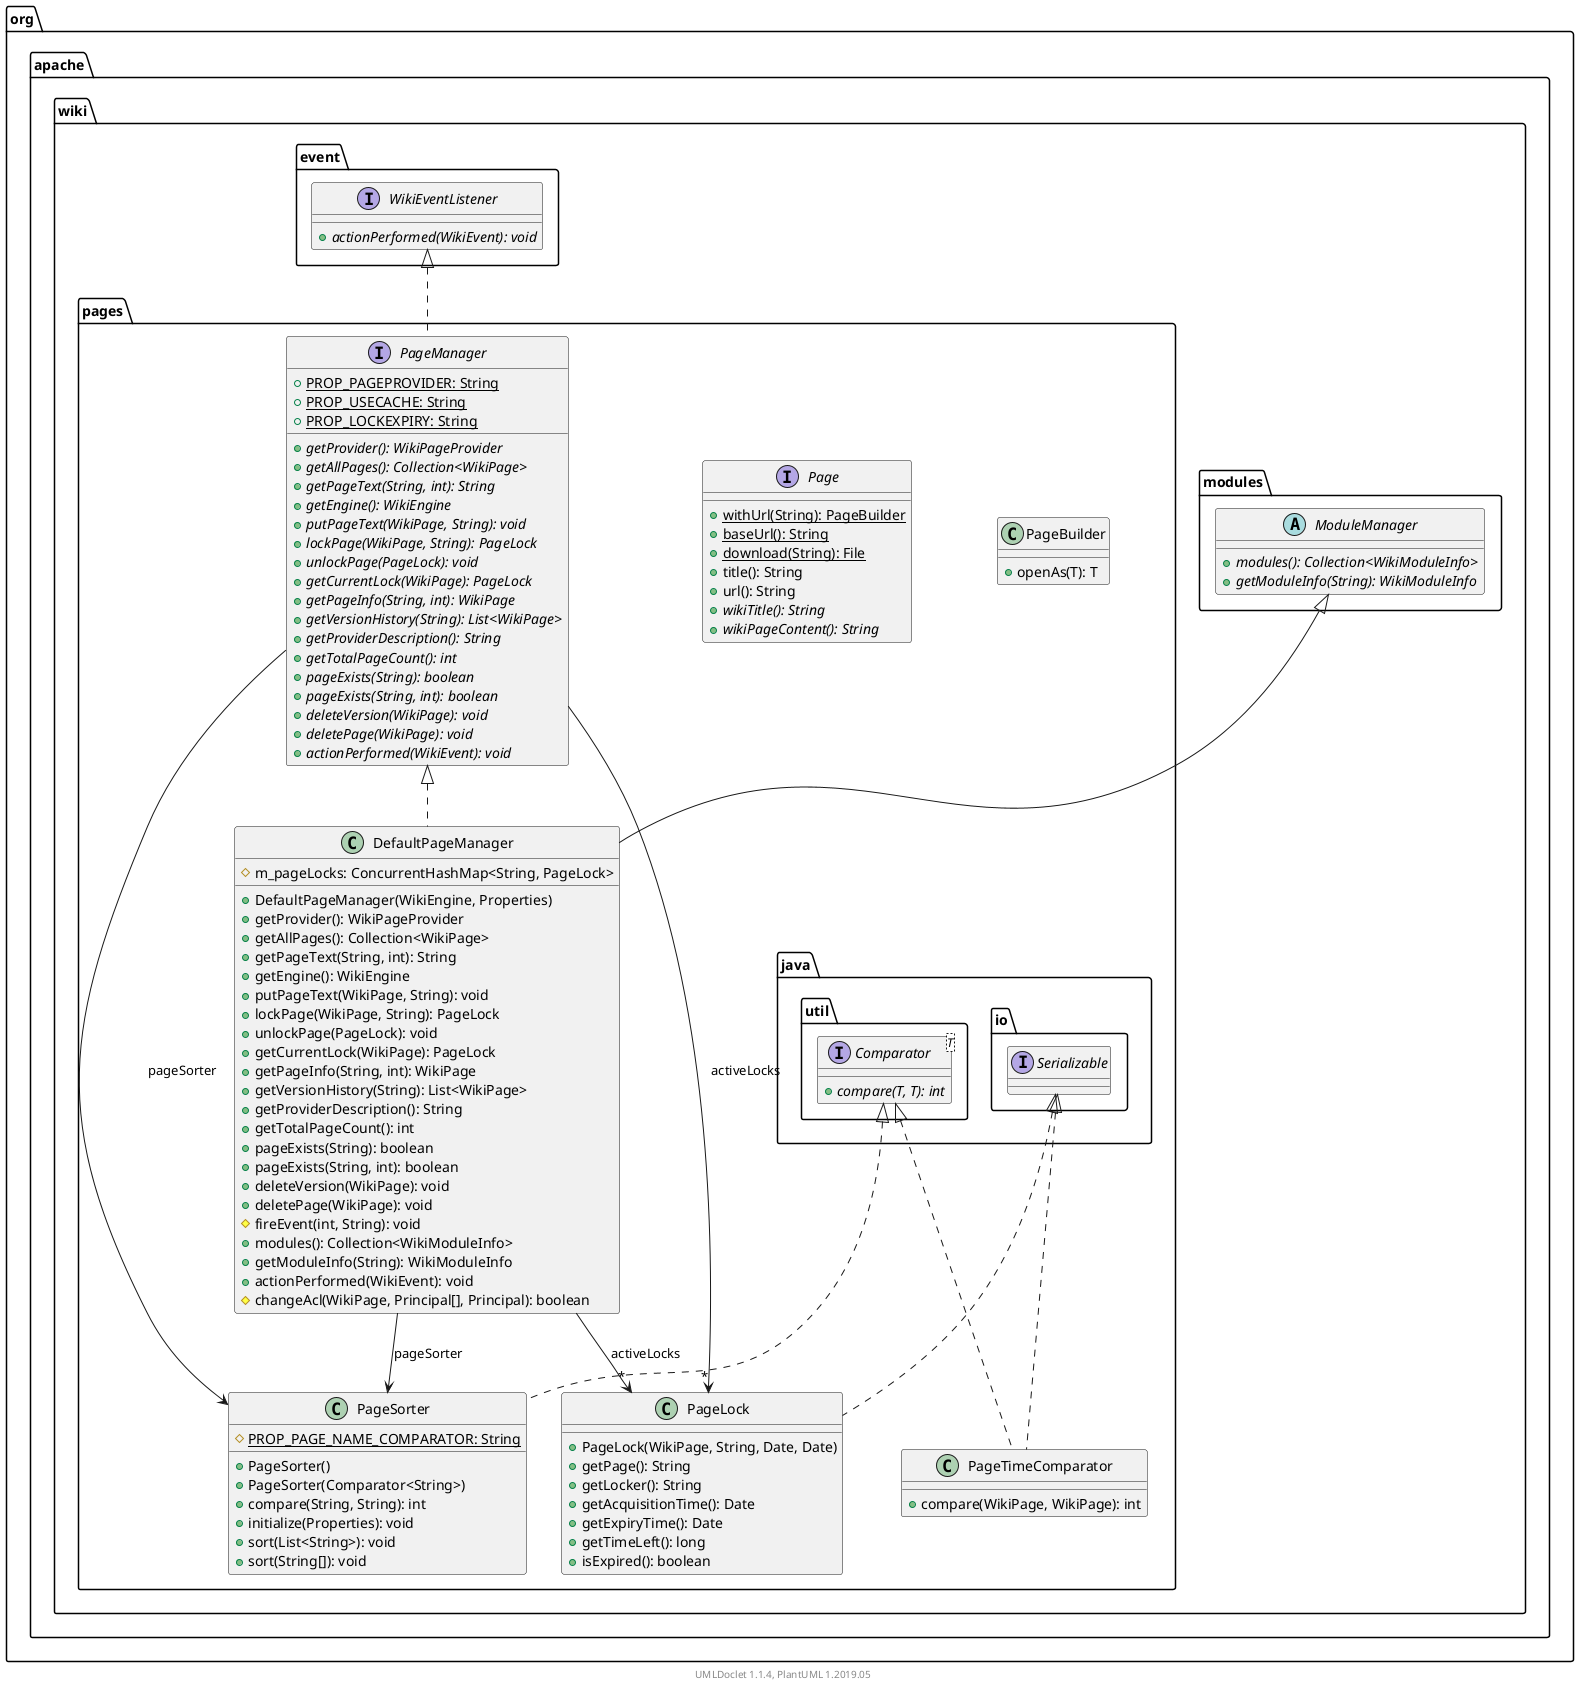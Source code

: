 @startuml

    namespace org.apache.wiki.pages {

        class PageBuilder [[PageBuilder.html]] {
            +openAs(T): T
        }

        interface Page [[Page.html]] {
            {static} +withUrl(String): PageBuilder
            {static} +baseUrl(): String
            {static} +download(String): File
            +title(): String
            +url(): String
            {abstract} +wikiTitle(): String
            {abstract} +wikiPageContent(): String
        }

        class PageSorter [[PageSorter.html]] {
            {static} #PROP_PAGE_NAME_COMPARATOR: String
            +PageSorter()
            +PageSorter(Comparator<String>)
            +compare(String, String): int
            +initialize(Properties): void
            +sort(List<String>): void
            +sort(String[]): void
        }

        class PageLock [[PageLock.html]] {
            +PageLock(WikiPage, String, Date, Date)
            +getPage(): String
            +getLocker(): String
            +getAcquisitionTime(): Date
            +getExpiryTime(): Date
            +getTimeLeft(): long
            +isExpired(): boolean
        }

        class PageTimeComparator [[PageTimeComparator.html]] {
            +compare(WikiPage, WikiPage): int
        }

        class DefaultPageManager [[DefaultPageManager.html]] {
            #m_pageLocks: ConcurrentHashMap<String, PageLock>
            +DefaultPageManager(WikiEngine, Properties)
            +getProvider(): WikiPageProvider
            +getAllPages(): Collection<WikiPage>
            +getPageText(String, int): String
            +getEngine(): WikiEngine
            +putPageText(WikiPage, String): void
            +lockPage(WikiPage, String): PageLock
            +unlockPage(PageLock): void
            +getCurrentLock(WikiPage): PageLock
            +getPageInfo(String, int): WikiPage
            +getVersionHistory(String): List<WikiPage>
            +getProviderDescription(): String
            +getTotalPageCount(): int
            +pageExists(String): boolean
            +pageExists(String, int): boolean
            +deleteVersion(WikiPage): void
            +deletePage(WikiPage): void
            #fireEvent(int, String): void
            +modules(): Collection<WikiModuleInfo>
            +getModuleInfo(String): WikiModuleInfo
            +actionPerformed(WikiEvent): void
            #changeAcl(WikiPage, Principal[], Principal): boolean
        }

        interface PageManager [[PageManager.html]] {
            {static} +PROP_PAGEPROVIDER: String
            {static} +PROP_USECACHE: String
            {static} +PROP_LOCKEXPIRY: String
            {abstract} +getProvider(): WikiPageProvider
            {abstract} +getAllPages(): Collection<WikiPage>
            {abstract} +getPageText(String, int): String
            {abstract} +getEngine(): WikiEngine
            {abstract} +putPageText(WikiPage, String): void
            {abstract} +lockPage(WikiPage, String): PageLock
            {abstract} +unlockPage(PageLock): void
            {abstract} +getCurrentLock(WikiPage): PageLock
            {abstract} +getPageInfo(String, int): WikiPage
            {abstract} +getVersionHistory(String): List<WikiPage>
            {abstract} +getProviderDescription(): String
            {abstract} +getTotalPageCount(): int
            {abstract} +pageExists(String): boolean
            {abstract} +pageExists(String, int): boolean
            {abstract} +deleteVersion(WikiPage): void
            {abstract} +deletePage(WikiPage): void
            {abstract} +actionPerformed(WikiEvent): void
        }

        interface java.util.Comparator<T> {
            {abstract} +compare(T, T): int
        }
        java.util.Comparator <|.. PageSorter

        interface java.io.Serializable
        java.io.Serializable <|.. PageLock

        java.util.Comparator <|.. PageTimeComparator

        java.io.Serializable <|.. PageTimeComparator

        abstract class org.apache.wiki.modules.ModuleManager {
            {abstract} +modules(): Collection<WikiModuleInfo>
            {abstract} +getModuleInfo(String): WikiModuleInfo
        }
        org.apache.wiki.modules.ModuleManager <|-- DefaultPageManager

        PageManager <|.. DefaultPageManager

        interface org.apache.wiki.event.WikiEventListener {
            {abstract} +actionPerformed(WikiEvent): void
        }
        org.apache.wiki.event.WikiEventListener <|.. PageManager

        DefaultPageManager --> "*" PageLock: activeLocks

        DefaultPageManager --> PageSorter: pageSorter

        PageManager --> "*" PageLock: activeLocks

        PageManager --> PageSorter: pageSorter

    }


    center footer UMLDoclet 1.1.4, PlantUML 1.2019.05
@enduml
